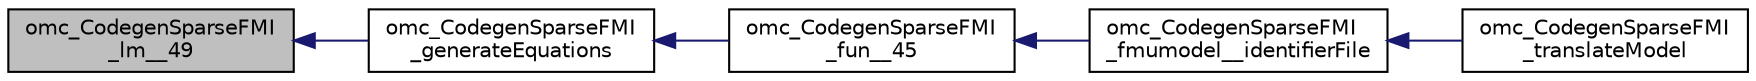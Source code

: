 digraph "omc_CodegenSparseFMI_lm__49"
{
  edge [fontname="Helvetica",fontsize="10",labelfontname="Helvetica",labelfontsize="10"];
  node [fontname="Helvetica",fontsize="10",shape=record];
  rankdir="LR";
  Node200447 [label="omc_CodegenSparseFMI\l_lm__49",height=0.2,width=0.4,color="black", fillcolor="grey75", style="filled", fontcolor="black"];
  Node200447 -> Node200448 [dir="back",color="midnightblue",fontsize="10",style="solid",fontname="Helvetica"];
  Node200448 [label="omc_CodegenSparseFMI\l_generateEquations",height=0.2,width=0.4,color="black", fillcolor="white", style="filled",URL="$da/d88/_codegen_sparse_f_m_i_8h.html#a944e50c37aa93fa6e9c540a7d9a7f671"];
  Node200448 -> Node200449 [dir="back",color="midnightblue",fontsize="10",style="solid",fontname="Helvetica"];
  Node200449 [label="omc_CodegenSparseFMI\l_fun__45",height=0.2,width=0.4,color="black", fillcolor="white", style="filled",URL="$d1/d2e/_codegen_sparse_f_m_i_8c.html#a33c397eee4567dbaf5269d88f9ea50f2"];
  Node200449 -> Node200450 [dir="back",color="midnightblue",fontsize="10",style="solid",fontname="Helvetica"];
  Node200450 [label="omc_CodegenSparseFMI\l_fmumodel__identifierFile",height=0.2,width=0.4,color="black", fillcolor="white", style="filled",URL="$da/d88/_codegen_sparse_f_m_i_8h.html#a0d704247081fbb1f268bdd5ae5d7f3f3"];
  Node200450 -> Node200451 [dir="back",color="midnightblue",fontsize="10",style="solid",fontname="Helvetica"];
  Node200451 [label="omc_CodegenSparseFMI\l_translateModel",height=0.2,width=0.4,color="black", fillcolor="white", style="filled",URL="$da/d88/_codegen_sparse_f_m_i_8h.html#a6e115544fcae7968ab9fa00a0ea17b1d"];
}
